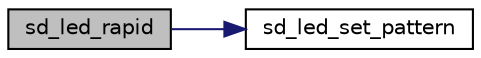 digraph "sd_led_rapid"
{
  edge [fontname="Helvetica",fontsize="10",labelfontname="Helvetica",labelfontsize="10"];
  node [fontname="Helvetica",fontsize="10",shape=record];
  rankdir="LR";
  Node8 [label="sd_led_rapid",height=0.2,width=0.4,color="black", fillcolor="grey75", style="filled", fontcolor="black"];
  Node8 -> Node9 [color="midnightblue",fontsize="10",style="solid",fontname="Helvetica"];
  Node9 [label="sd_led_set_pattern",height=0.2,width=0.4,color="black", fillcolor="white", style="filled",URL="$group___s_d___l_e_d___functions.html#ga5641c6ed41cf81ecbd2d61731a412667",tooltip="LED set pattern Set pattern for LED output. "];
}
